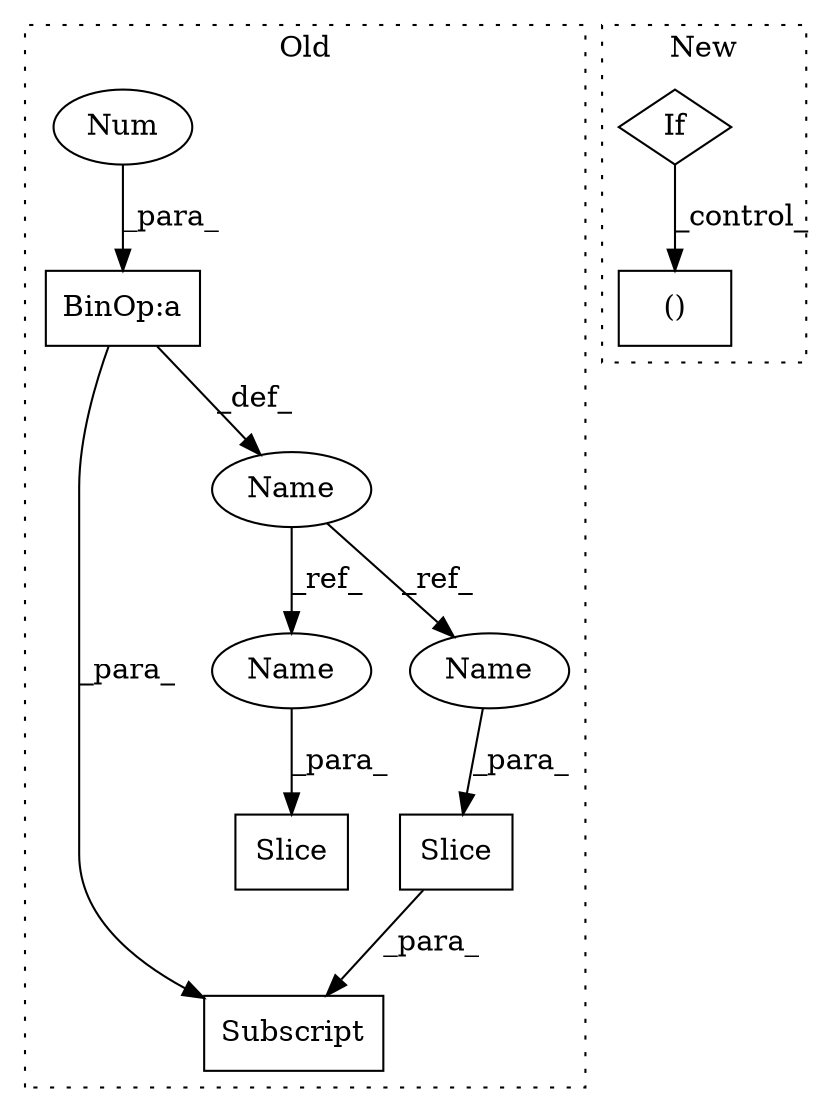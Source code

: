 digraph G {
subgraph cluster0 {
1 [label="Slice" a="80" s="8005" l="1" shape="box"];
3 [label="Subscript" a="63" s="8000,0" l="11,0" shape="box"];
4 [label="Name" a="87" s="7764" l="1" shape="ellipse"];
5 [label="Slice" a="80" s="7867" l="1" shape="box"];
7 [label="BinOp:a" a="82" s="7790" l="4" shape="box"];
8 [label="Num" a="76" s="7794" l="1" shape="ellipse"];
9 [label="Name" a="87" s="7867" l="1" shape="ellipse"];
10 [label="Name" a="87" s="8005" l="1" shape="ellipse"];
label = "Old";
style="dotted";
}
subgraph cluster1 {
2 [label="()" a="54" s="9560" l="3" shape="box"];
6 [label="If" a="96" s="9401,9444" l="3,14" shape="diamond"];
label = "New";
style="dotted";
}
1 -> 3 [label="_para_"];
4 -> 9 [label="_ref_"];
4 -> 10 [label="_ref_"];
6 -> 2 [label="_control_"];
7 -> 4 [label="_def_"];
7 -> 3 [label="_para_"];
8 -> 7 [label="_para_"];
9 -> 5 [label="_para_"];
10 -> 1 [label="_para_"];
}